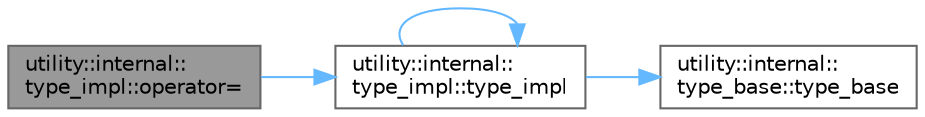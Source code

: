 digraph "utility::internal::type_impl::operator="
{
 // LATEX_PDF_SIZE
  bgcolor="transparent";
  edge [fontname=Helvetica,fontsize=10,labelfontname=Helvetica,labelfontsize=10];
  node [fontname=Helvetica,fontsize=10,shape=box,height=0.2,width=0.4];
  rankdir="LR";
  Node1 [id="Node000001",label="utility::internal::\ltype_impl::operator=",height=0.2,width=0.4,color="gray40", fillcolor="grey60", style="filled", fontcolor="black",tooltip=" "];
  Node1 -> Node2 [id="edge1_Node000001_Node000002",color="steelblue1",style="solid",tooltip=" "];
  Node2 [id="Node000002",label="utility::internal::\ltype_impl::type_impl",height=0.2,width=0.4,color="grey40", fillcolor="white", style="filled",URL="$classutility_1_1internal_1_1type__impl.html#abb800d572cd69d81e548a4a337b83c55",tooltip=" "];
  Node2 -> Node3 [id="edge2_Node000002_Node000003",color="steelblue1",style="solid",tooltip=" "];
  Node3 [id="Node000003",label="utility::internal::\ltype_base::type_base",height=0.2,width=0.4,color="grey40", fillcolor="white", style="filled",URL="$classutility_1_1internal_1_1type__base.html#add108447c7b1095f886ed2f685b67497",tooltip=" "];
  Node2 -> Node2 [id="edge3_Node000002_Node000002",color="steelblue1",style="solid",tooltip=" "];
}
